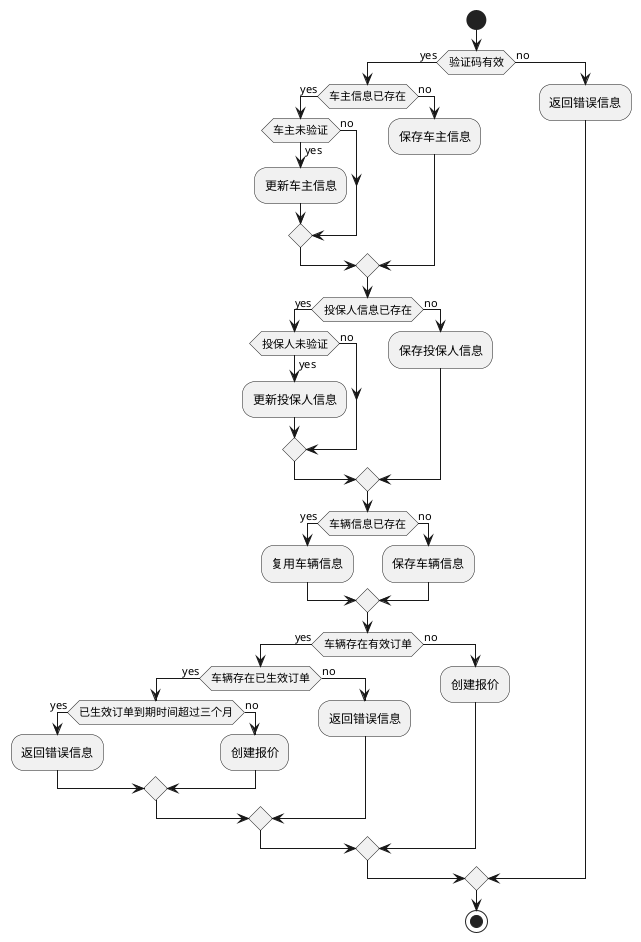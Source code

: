 @startuml

start

if (验证码有效) then (yes)
  if (车主信息已存在) then (yes)
    if (车主未验证) then (yes)
      :更新车主信息;
    else (no)
    endif
  else (no)
    :保存车主信息;
  endif
  if (投保人信息已存在) then (yes)
    if (投保人未验证) then (yes)
      :更新投保人信息;
    else (no)
    endif
  else (no)
    :保存投保人信息;
  endif
  if (车辆信息已存在) then (yes)
    :复用车辆信息;
  else (no)
    :保存车辆信息;
  endif
  if (车辆存在有效订单) then (yes)
    if (车辆存在已生效订单) then (yes)
      if(已生效订单到期时间超过三个月) then (yes)
        :返回错误信息;
      else (no)
        :创建报价;
      endif
    else (no)
      :返回错误信息;
    endif
  else (no)
    :创建报价;
  endif
else (no)
  :返回错误信息;
endif

stop

@enduml
